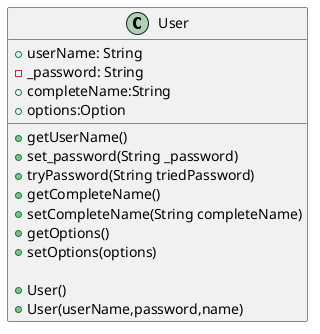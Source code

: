@startuml
class User{
    +userName: String
    -_password: String
    +completeName:String
    +options:Option

    +getUserName()
    +set_password(String _password)
    +tryPassword(String triedPassword)
    +getCompleteName()
    +setCompleteName(String completeName)
    +getOptions()
    +setOptions(options)

    +User()
    +User(userName,password,name)
}

@enduml